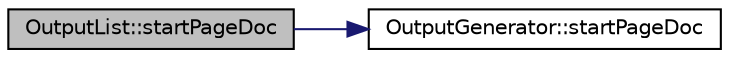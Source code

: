 digraph "OutputList::startPageDoc"
{
 // LATEX_PDF_SIZE
  edge [fontname="Helvetica",fontsize="10",labelfontname="Helvetica",labelfontsize="10"];
  node [fontname="Helvetica",fontsize="10",shape=record];
  rankdir="LR";
  Node1 [label="OutputList::startPageDoc",height=0.2,width=0.4,color="black", fillcolor="grey75", style="filled", fontcolor="black",tooltip=" "];
  Node1 -> Node2 [color="midnightblue",fontsize="10",style="solid",fontname="Helvetica"];
  Node2 [label="OutputGenerator::startPageDoc",height=0.2,width=0.4,color="black", fillcolor="white", style="filled",URL="$classOutputGenerator.html#a943c98b16489e0f125b7313b3242ac6d",tooltip=" "];
}
